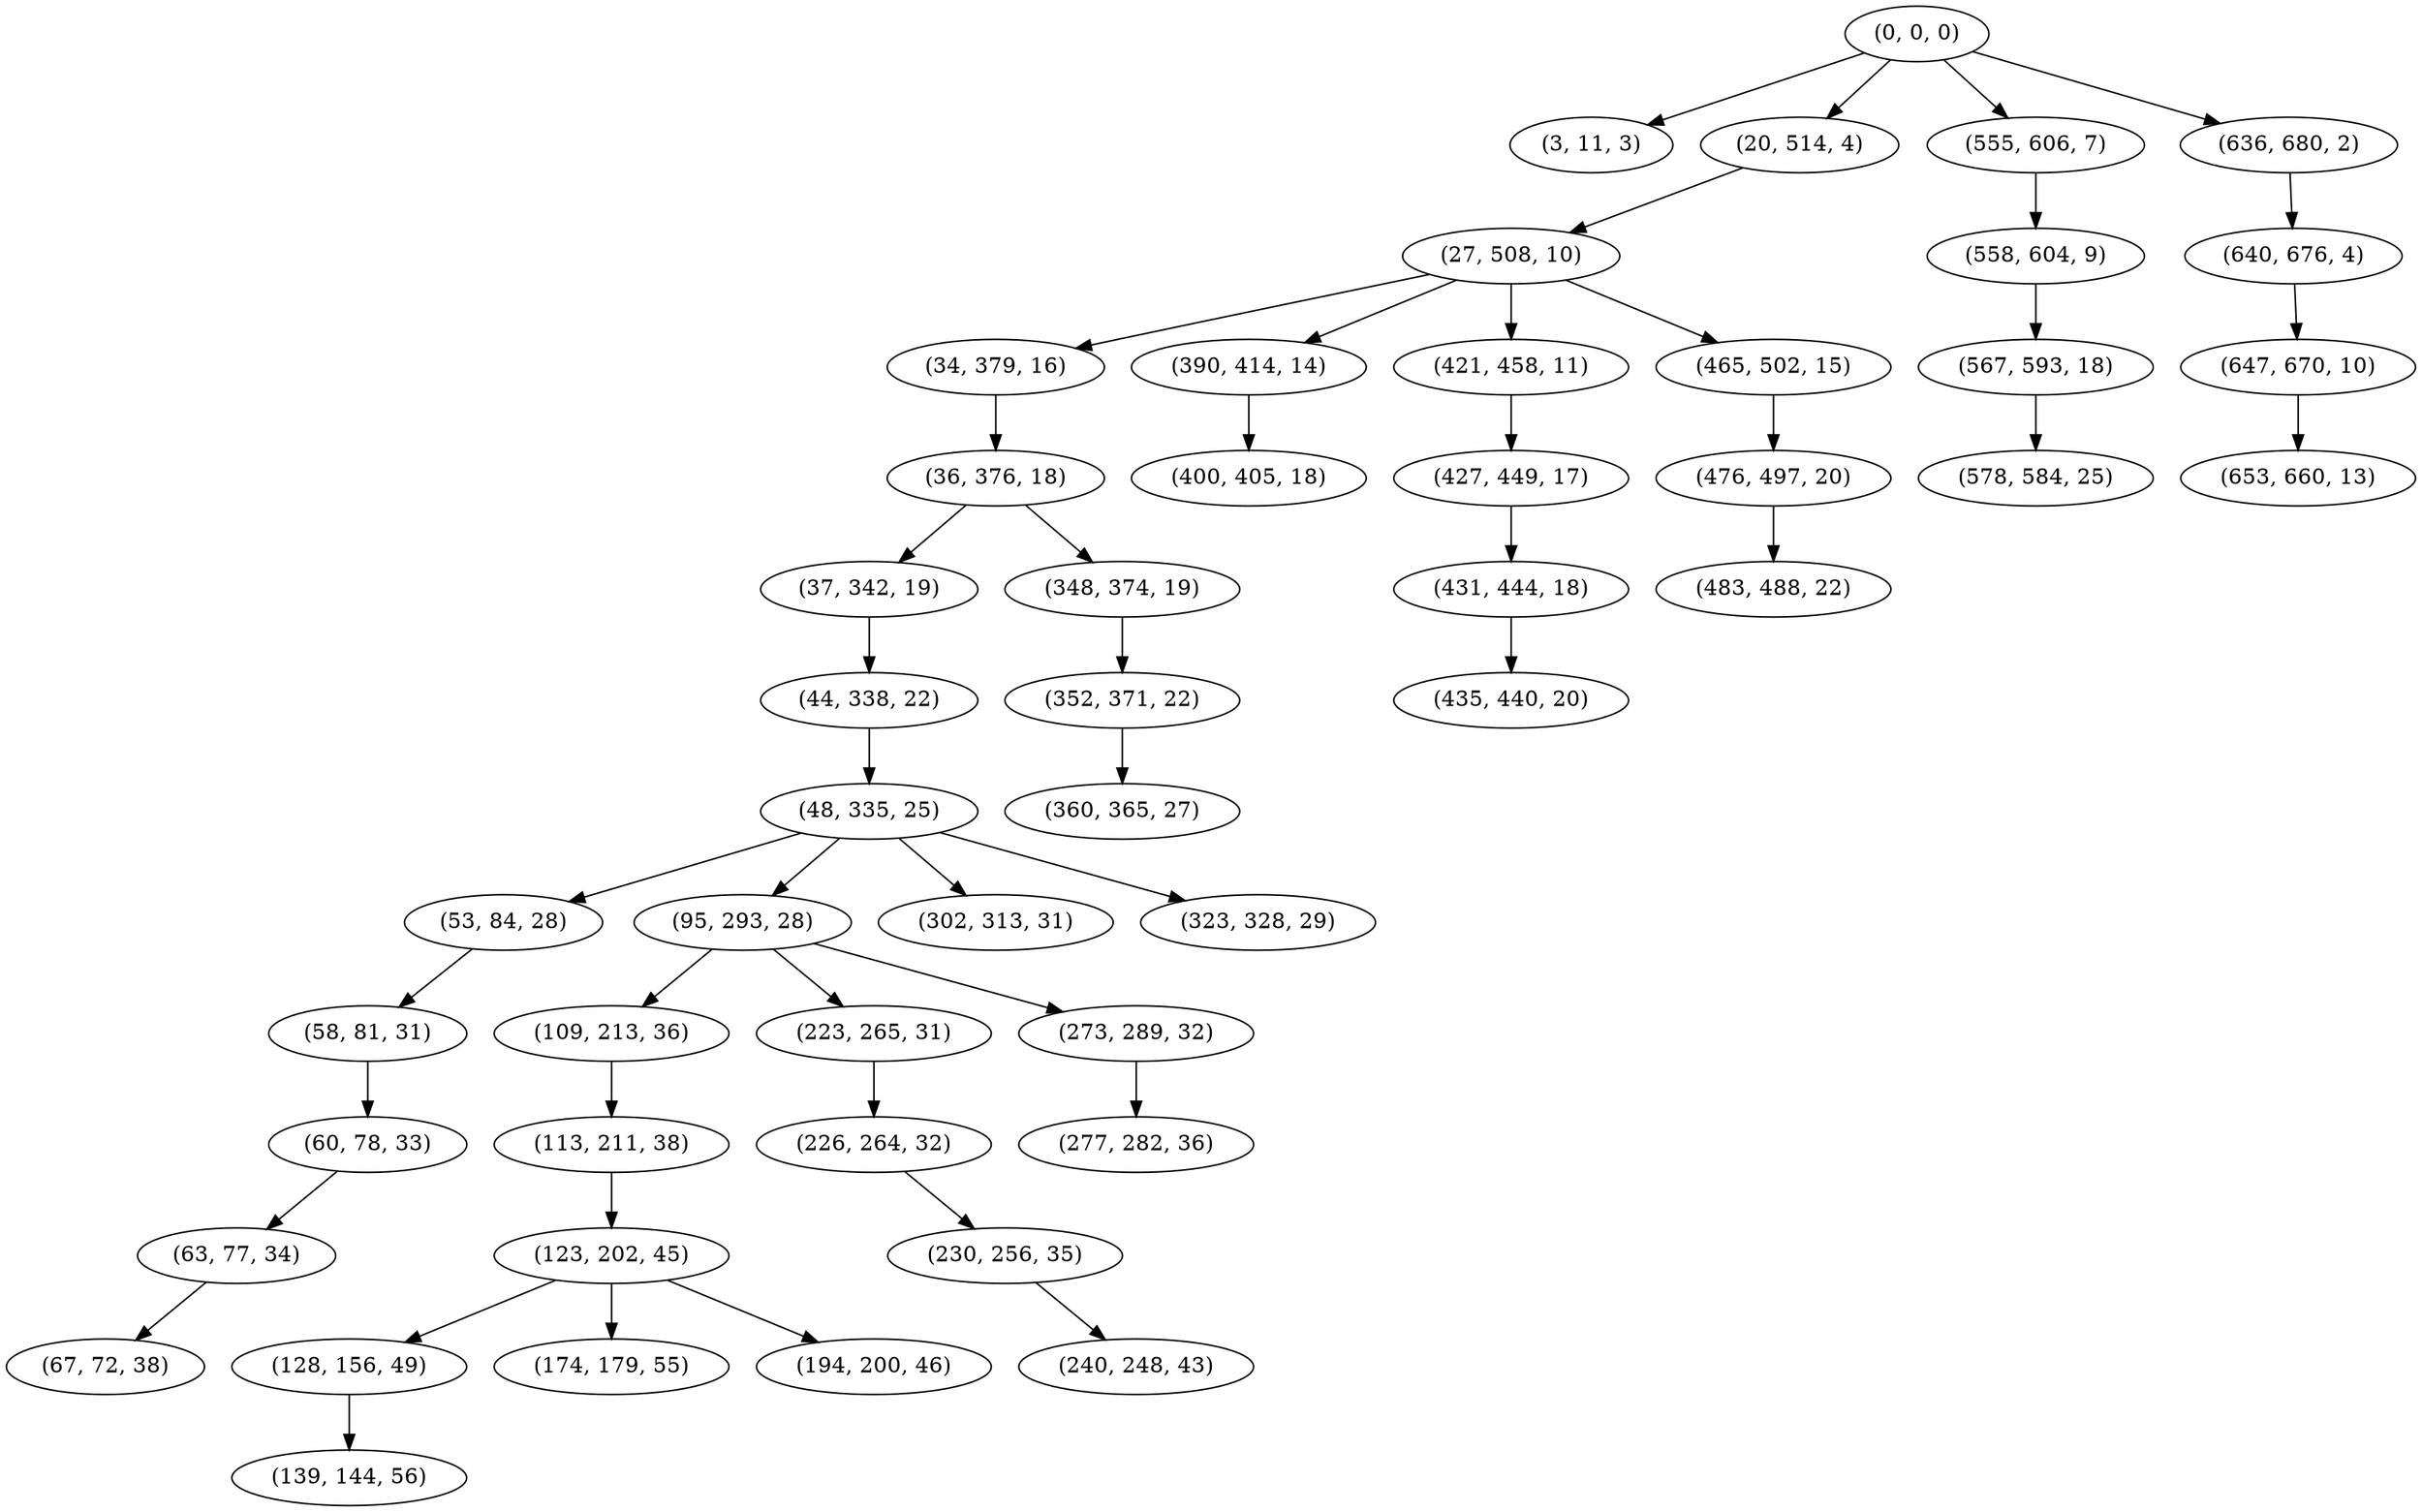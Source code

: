 digraph tree {
    "(0, 0, 0)";
    "(3, 11, 3)";
    "(20, 514, 4)";
    "(27, 508, 10)";
    "(34, 379, 16)";
    "(36, 376, 18)";
    "(37, 342, 19)";
    "(44, 338, 22)";
    "(48, 335, 25)";
    "(53, 84, 28)";
    "(58, 81, 31)";
    "(60, 78, 33)";
    "(63, 77, 34)";
    "(67, 72, 38)";
    "(95, 293, 28)";
    "(109, 213, 36)";
    "(113, 211, 38)";
    "(123, 202, 45)";
    "(128, 156, 49)";
    "(139, 144, 56)";
    "(174, 179, 55)";
    "(194, 200, 46)";
    "(223, 265, 31)";
    "(226, 264, 32)";
    "(230, 256, 35)";
    "(240, 248, 43)";
    "(273, 289, 32)";
    "(277, 282, 36)";
    "(302, 313, 31)";
    "(323, 328, 29)";
    "(348, 374, 19)";
    "(352, 371, 22)";
    "(360, 365, 27)";
    "(390, 414, 14)";
    "(400, 405, 18)";
    "(421, 458, 11)";
    "(427, 449, 17)";
    "(431, 444, 18)";
    "(435, 440, 20)";
    "(465, 502, 15)";
    "(476, 497, 20)";
    "(483, 488, 22)";
    "(555, 606, 7)";
    "(558, 604, 9)";
    "(567, 593, 18)";
    "(578, 584, 25)";
    "(636, 680, 2)";
    "(640, 676, 4)";
    "(647, 670, 10)";
    "(653, 660, 13)";
    "(0, 0, 0)" -> "(3, 11, 3)";
    "(0, 0, 0)" -> "(20, 514, 4)";
    "(0, 0, 0)" -> "(555, 606, 7)";
    "(0, 0, 0)" -> "(636, 680, 2)";
    "(20, 514, 4)" -> "(27, 508, 10)";
    "(27, 508, 10)" -> "(34, 379, 16)";
    "(27, 508, 10)" -> "(390, 414, 14)";
    "(27, 508, 10)" -> "(421, 458, 11)";
    "(27, 508, 10)" -> "(465, 502, 15)";
    "(34, 379, 16)" -> "(36, 376, 18)";
    "(36, 376, 18)" -> "(37, 342, 19)";
    "(36, 376, 18)" -> "(348, 374, 19)";
    "(37, 342, 19)" -> "(44, 338, 22)";
    "(44, 338, 22)" -> "(48, 335, 25)";
    "(48, 335, 25)" -> "(53, 84, 28)";
    "(48, 335, 25)" -> "(95, 293, 28)";
    "(48, 335, 25)" -> "(302, 313, 31)";
    "(48, 335, 25)" -> "(323, 328, 29)";
    "(53, 84, 28)" -> "(58, 81, 31)";
    "(58, 81, 31)" -> "(60, 78, 33)";
    "(60, 78, 33)" -> "(63, 77, 34)";
    "(63, 77, 34)" -> "(67, 72, 38)";
    "(95, 293, 28)" -> "(109, 213, 36)";
    "(95, 293, 28)" -> "(223, 265, 31)";
    "(95, 293, 28)" -> "(273, 289, 32)";
    "(109, 213, 36)" -> "(113, 211, 38)";
    "(113, 211, 38)" -> "(123, 202, 45)";
    "(123, 202, 45)" -> "(128, 156, 49)";
    "(123, 202, 45)" -> "(174, 179, 55)";
    "(123, 202, 45)" -> "(194, 200, 46)";
    "(128, 156, 49)" -> "(139, 144, 56)";
    "(223, 265, 31)" -> "(226, 264, 32)";
    "(226, 264, 32)" -> "(230, 256, 35)";
    "(230, 256, 35)" -> "(240, 248, 43)";
    "(273, 289, 32)" -> "(277, 282, 36)";
    "(348, 374, 19)" -> "(352, 371, 22)";
    "(352, 371, 22)" -> "(360, 365, 27)";
    "(390, 414, 14)" -> "(400, 405, 18)";
    "(421, 458, 11)" -> "(427, 449, 17)";
    "(427, 449, 17)" -> "(431, 444, 18)";
    "(431, 444, 18)" -> "(435, 440, 20)";
    "(465, 502, 15)" -> "(476, 497, 20)";
    "(476, 497, 20)" -> "(483, 488, 22)";
    "(555, 606, 7)" -> "(558, 604, 9)";
    "(558, 604, 9)" -> "(567, 593, 18)";
    "(567, 593, 18)" -> "(578, 584, 25)";
    "(636, 680, 2)" -> "(640, 676, 4)";
    "(640, 676, 4)" -> "(647, 670, 10)";
    "(647, 670, 10)" -> "(653, 660, 13)";
}

